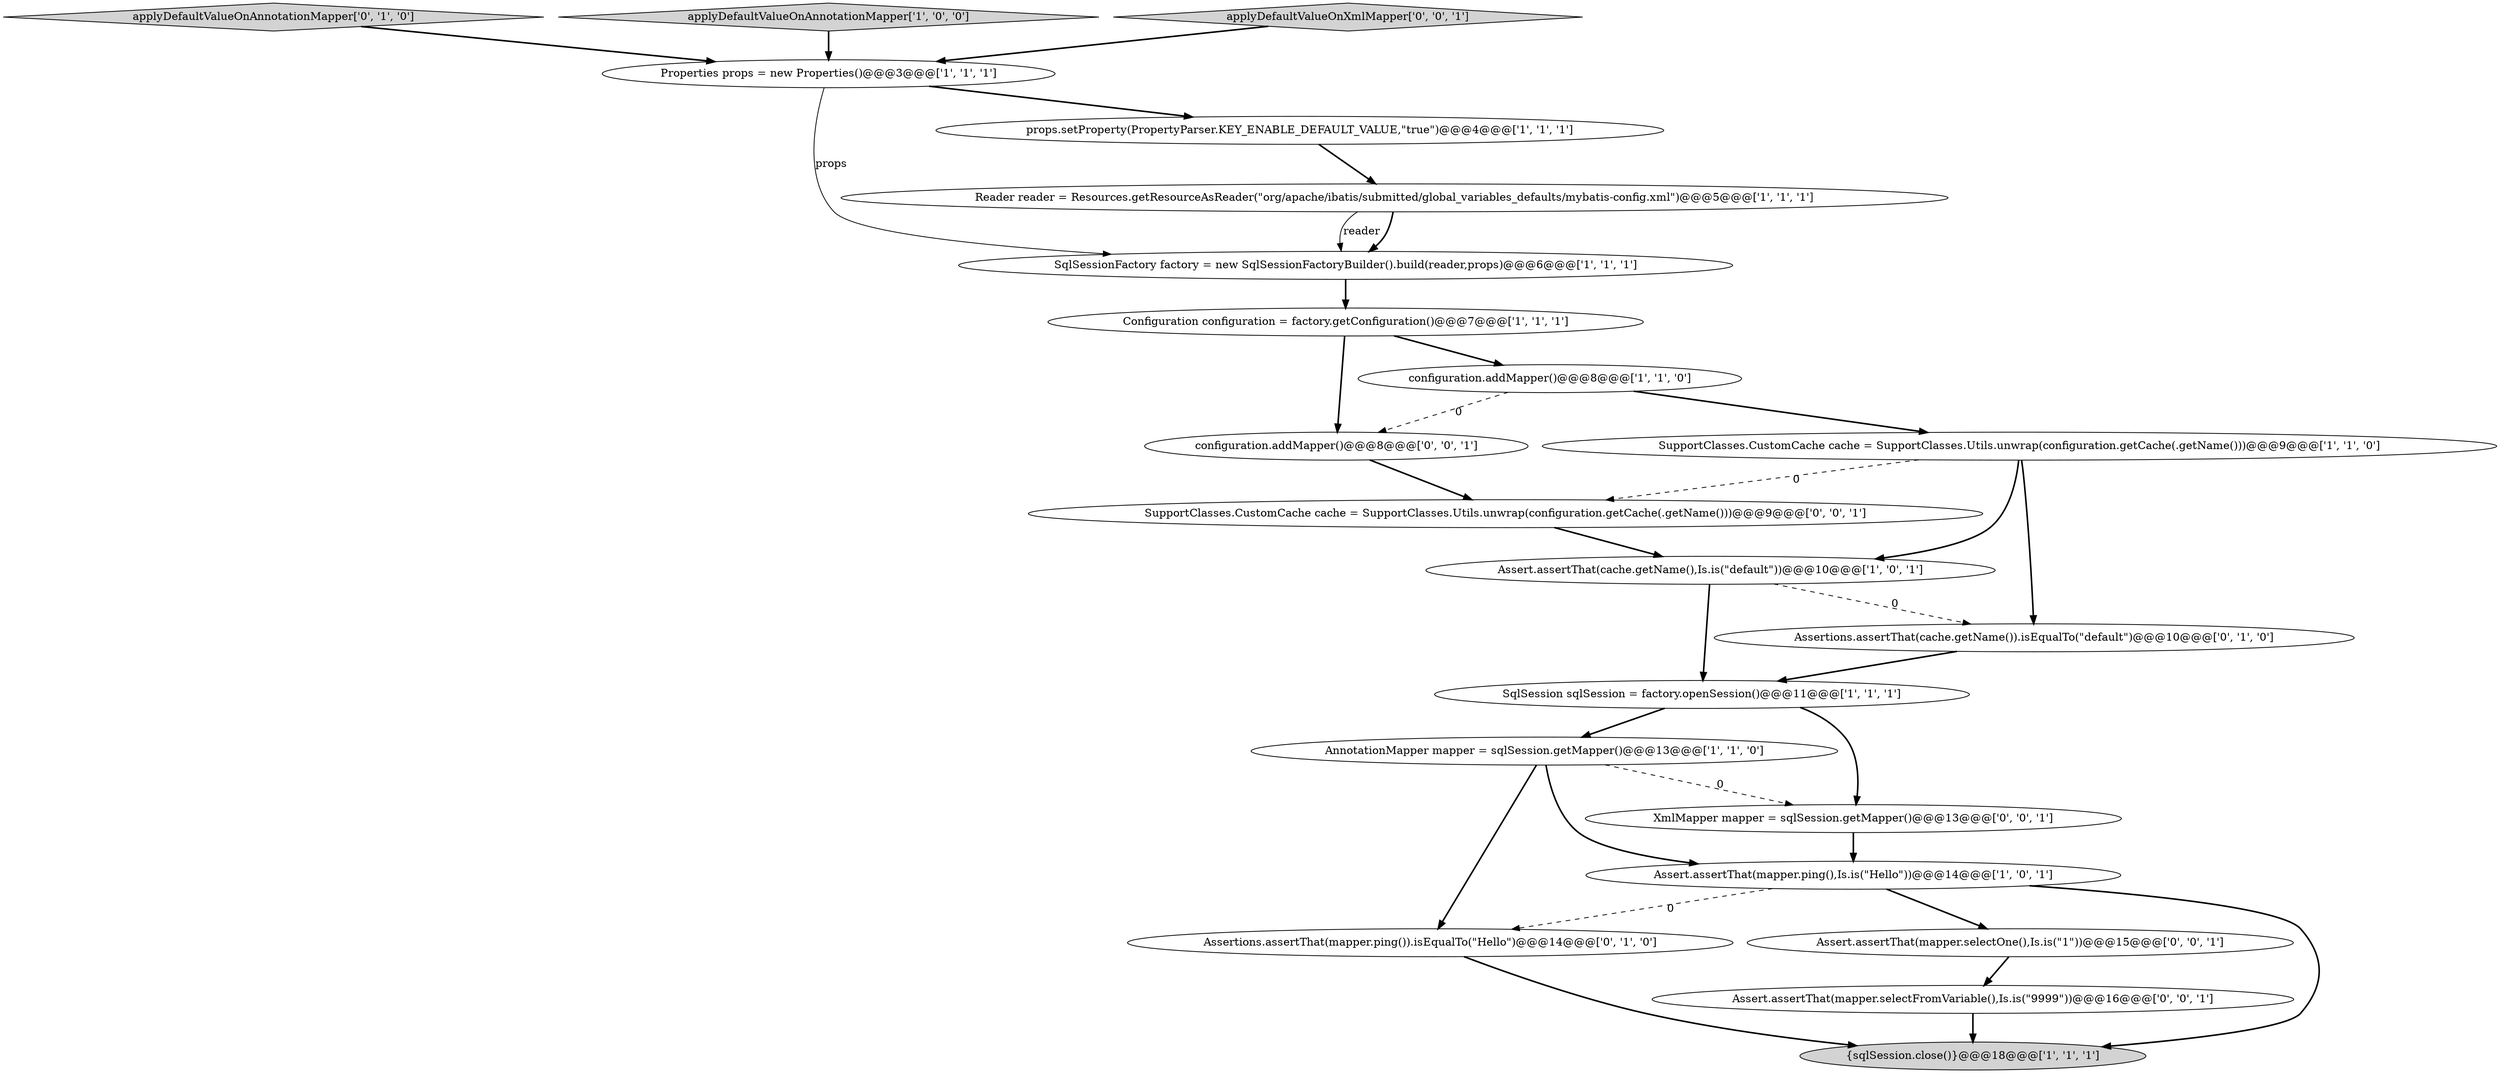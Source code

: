 digraph {
15 [style = filled, label = "applyDefaultValueOnAnnotationMapper['0', '1', '0']", fillcolor = lightgray, shape = diamond image = "AAA0AAABBB2BBB"];
16 [style = filled, label = "Assert.assertThat(mapper.selectFromVariable(),Is.is(\"9999\"))@@@16@@@['0', '0', '1']", fillcolor = white, shape = ellipse image = "AAA0AAABBB3BBB"];
20 [style = filled, label = "XmlMapper mapper = sqlSession.getMapper()@@@13@@@['0', '0', '1']", fillcolor = white, shape = ellipse image = "AAA0AAABBB3BBB"];
8 [style = filled, label = "SqlSessionFactory factory = new SqlSessionFactoryBuilder().build(reader,props)@@@6@@@['1', '1', '1']", fillcolor = white, shape = ellipse image = "AAA0AAABBB1BBB"];
12 [style = filled, label = "{sqlSession.close()}@@@18@@@['1', '1', '1']", fillcolor = lightgray, shape = ellipse image = "AAA0AAABBB1BBB"];
11 [style = filled, label = "Assert.assertThat(cache.getName(),Is.is(\"default\"))@@@10@@@['1', '0', '1']", fillcolor = white, shape = ellipse image = "AAA0AAABBB1BBB"];
2 [style = filled, label = "applyDefaultValueOnAnnotationMapper['1', '0', '0']", fillcolor = lightgray, shape = diamond image = "AAA0AAABBB1BBB"];
5 [style = filled, label = "props.setProperty(PropertyParser.KEY_ENABLE_DEFAULT_VALUE,\"true\")@@@4@@@['1', '1', '1']", fillcolor = white, shape = ellipse image = "AAA0AAABBB1BBB"];
14 [style = filled, label = "Assertions.assertThat(mapper.ping()).isEqualTo(\"Hello\")@@@14@@@['0', '1', '0']", fillcolor = white, shape = ellipse image = "AAA1AAABBB2BBB"];
6 [style = filled, label = "Configuration configuration = factory.getConfiguration()@@@7@@@['1', '1', '1']", fillcolor = white, shape = ellipse image = "AAA0AAABBB1BBB"];
21 [style = filled, label = "applyDefaultValueOnXmlMapper['0', '0', '1']", fillcolor = lightgray, shape = diamond image = "AAA0AAABBB3BBB"];
9 [style = filled, label = "AnnotationMapper mapper = sqlSession.getMapper()@@@13@@@['1', '1', '0']", fillcolor = white, shape = ellipse image = "AAA0AAABBB1BBB"];
3 [style = filled, label = "Properties props = new Properties()@@@3@@@['1', '1', '1']", fillcolor = white, shape = ellipse image = "AAA0AAABBB1BBB"];
0 [style = filled, label = "SqlSession sqlSession = factory.openSession()@@@11@@@['1', '1', '1']", fillcolor = white, shape = ellipse image = "AAA0AAABBB1BBB"];
7 [style = filled, label = "Reader reader = Resources.getResourceAsReader(\"org/apache/ibatis/submitted/global_variables_defaults/mybatis-config.xml\")@@@5@@@['1', '1', '1']", fillcolor = white, shape = ellipse image = "AAA0AAABBB1BBB"];
19 [style = filled, label = "Assert.assertThat(mapper.selectOne(),Is.is(\"1\"))@@@15@@@['0', '0', '1']", fillcolor = white, shape = ellipse image = "AAA0AAABBB3BBB"];
1 [style = filled, label = "Assert.assertThat(mapper.ping(),Is.is(\"Hello\"))@@@14@@@['1', '0', '1']", fillcolor = white, shape = ellipse image = "AAA0AAABBB1BBB"];
13 [style = filled, label = "Assertions.assertThat(cache.getName()).isEqualTo(\"default\")@@@10@@@['0', '1', '0']", fillcolor = white, shape = ellipse image = "AAA1AAABBB2BBB"];
18 [style = filled, label = "configuration.addMapper()@@@8@@@['0', '0', '1']", fillcolor = white, shape = ellipse image = "AAA0AAABBB3BBB"];
10 [style = filled, label = "configuration.addMapper()@@@8@@@['1', '1', '0']", fillcolor = white, shape = ellipse image = "AAA0AAABBB1BBB"];
4 [style = filled, label = "SupportClasses.CustomCache cache = SupportClasses.Utils.unwrap(configuration.getCache(.getName()))@@@9@@@['1', '1', '0']", fillcolor = white, shape = ellipse image = "AAA0AAABBB1BBB"];
17 [style = filled, label = "SupportClasses.CustomCache cache = SupportClasses.Utils.unwrap(configuration.getCache(.getName()))@@@9@@@['0', '0', '1']", fillcolor = white, shape = ellipse image = "AAA0AAABBB3BBB"];
6->18 [style = bold, label=""];
21->3 [style = bold, label=""];
7->8 [style = bold, label=""];
10->18 [style = dashed, label="0"];
11->13 [style = dashed, label="0"];
13->0 [style = bold, label=""];
1->12 [style = bold, label=""];
11->0 [style = bold, label=""];
4->11 [style = bold, label=""];
0->9 [style = bold, label=""];
1->14 [style = dashed, label="0"];
4->17 [style = dashed, label="0"];
14->12 [style = bold, label=""];
8->6 [style = bold, label=""];
7->8 [style = solid, label="reader"];
3->5 [style = bold, label=""];
20->1 [style = bold, label=""];
2->3 [style = bold, label=""];
6->10 [style = bold, label=""];
19->16 [style = bold, label=""];
16->12 [style = bold, label=""];
0->20 [style = bold, label=""];
10->4 [style = bold, label=""];
9->20 [style = dashed, label="0"];
17->11 [style = bold, label=""];
15->3 [style = bold, label=""];
9->14 [style = bold, label=""];
1->19 [style = bold, label=""];
4->13 [style = bold, label=""];
18->17 [style = bold, label=""];
3->8 [style = solid, label="props"];
9->1 [style = bold, label=""];
5->7 [style = bold, label=""];
}
